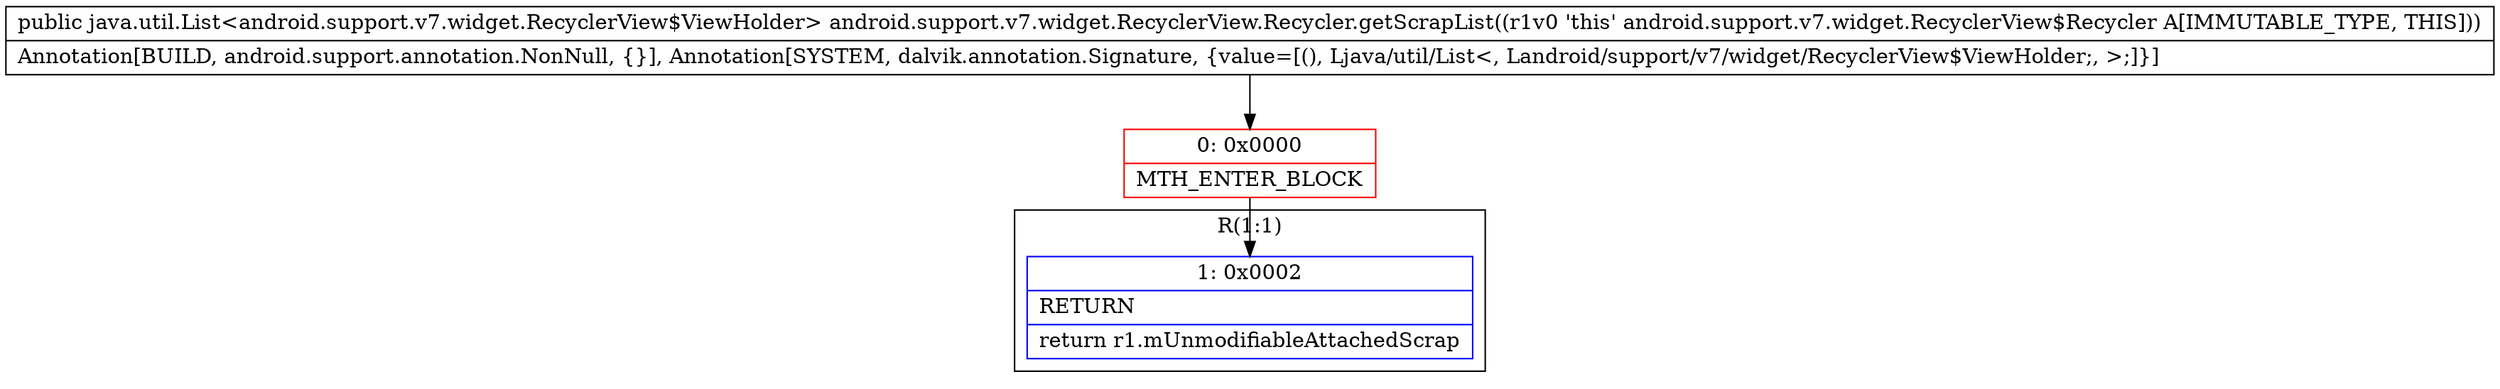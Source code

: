 digraph "CFG forandroid.support.v7.widget.RecyclerView.Recycler.getScrapList()Ljava\/util\/List;" {
subgraph cluster_Region_1859355011 {
label = "R(1:1)";
node [shape=record,color=blue];
Node_1 [shape=record,label="{1\:\ 0x0002|RETURN\l|return r1.mUnmodifiableAttachedScrap\l}"];
}
Node_0 [shape=record,color=red,label="{0\:\ 0x0000|MTH_ENTER_BLOCK\l}"];
MethodNode[shape=record,label="{public java.util.List\<android.support.v7.widget.RecyclerView$ViewHolder\> android.support.v7.widget.RecyclerView.Recycler.getScrapList((r1v0 'this' android.support.v7.widget.RecyclerView$Recycler A[IMMUTABLE_TYPE, THIS]))  | Annotation[BUILD, android.support.annotation.NonNull, \{\}], Annotation[SYSTEM, dalvik.annotation.Signature, \{value=[(), Ljava\/util\/List\<, Landroid\/support\/v7\/widget\/RecyclerView$ViewHolder;, \>;]\}]\l}"];
MethodNode -> Node_0;
Node_0 -> Node_1;
}

